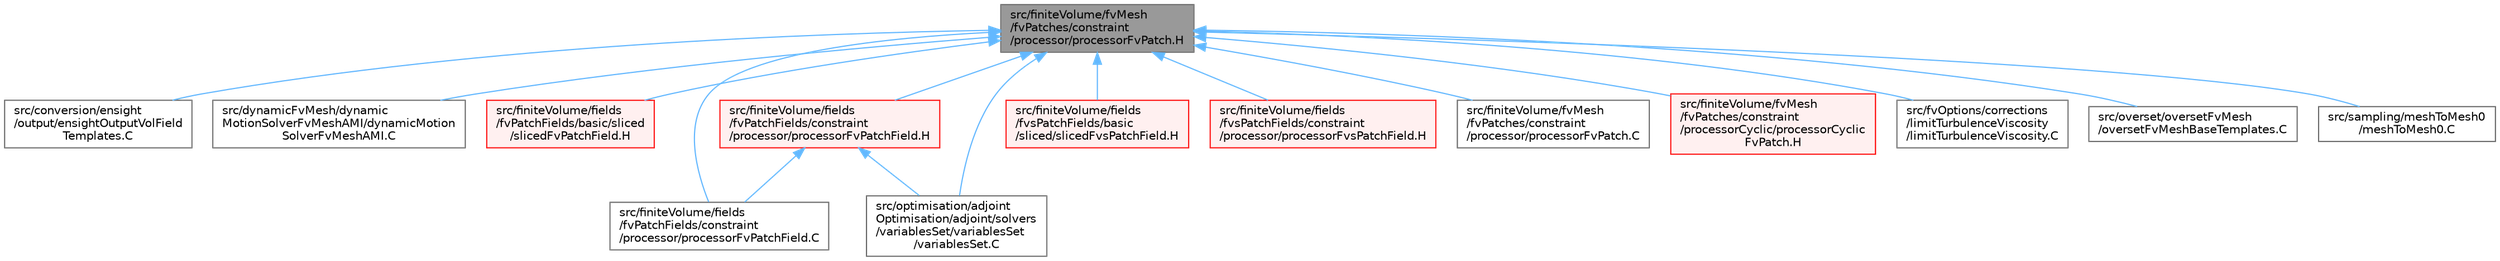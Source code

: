 digraph "src/finiteVolume/fvMesh/fvPatches/constraint/processor/processorFvPatch.H"
{
 // LATEX_PDF_SIZE
  bgcolor="transparent";
  edge [fontname=Helvetica,fontsize=10,labelfontname=Helvetica,labelfontsize=10];
  node [fontname=Helvetica,fontsize=10,shape=box,height=0.2,width=0.4];
  Node1 [id="Node000001",label="src/finiteVolume/fvMesh\l/fvPatches/constraint\l/processor/processorFvPatch.H",height=0.2,width=0.4,color="gray40", fillcolor="grey60", style="filled", fontcolor="black",tooltip=" "];
  Node1 -> Node2 [id="edge1_Node000001_Node000002",dir="back",color="steelblue1",style="solid",tooltip=" "];
  Node2 [id="Node000002",label="src/conversion/ensight\l/output/ensightOutputVolField\lTemplates.C",height=0.2,width=0.4,color="grey40", fillcolor="white", style="filled",URL="$ensightOutputVolFieldTemplates_8C.html",tooltip=" "];
  Node1 -> Node3 [id="edge2_Node000001_Node000003",dir="back",color="steelblue1",style="solid",tooltip=" "];
  Node3 [id="Node000003",label="src/dynamicFvMesh/dynamic\lMotionSolverFvMeshAMI/dynamicMotion\lSolverFvMeshAMI.C",height=0.2,width=0.4,color="grey40", fillcolor="white", style="filled",URL="$dynamicMotionSolverFvMeshAMI_8C.html",tooltip=" "];
  Node1 -> Node4 [id="edge3_Node000001_Node000004",dir="back",color="steelblue1",style="solid",tooltip=" "];
  Node4 [id="Node000004",label="src/finiteVolume/fields\l/fvPatchFields/basic/sliced\l/slicedFvPatchField.H",height=0.2,width=0.4,color="red", fillcolor="#FFF0F0", style="filled",URL="$slicedFvPatchField_8H.html",tooltip=" "];
  Node1 -> Node17 [id="edge4_Node000001_Node000017",dir="back",color="steelblue1",style="solid",tooltip=" "];
  Node17 [id="Node000017",label="src/finiteVolume/fields\l/fvPatchFields/constraint\l/processor/processorFvPatchField.C",height=0.2,width=0.4,color="grey40", fillcolor="white", style="filled",URL="$processorFvPatchField_8C.html",tooltip=" "];
  Node1 -> Node18 [id="edge5_Node000001_Node000018",dir="back",color="steelblue1",style="solid",tooltip=" "];
  Node18 [id="Node000018",label="src/finiteVolume/fields\l/fvPatchFields/constraint\l/processor/processorFvPatchField.H",height=0.2,width=0.4,color="red", fillcolor="#FFF0F0", style="filled",URL="$processorFvPatchField_8H.html",tooltip=" "];
  Node18 -> Node17 [id="edge6_Node000018_Node000017",dir="back",color="steelblue1",style="solid",tooltip=" "];
  Node18 -> Node28 [id="edge7_Node000018_Node000028",dir="back",color="steelblue1",style="solid",tooltip=" "];
  Node28 [id="Node000028",label="src/optimisation/adjoint\lOptimisation/adjoint/solvers\l/variablesSet/variablesSet\l/variablesSet.C",height=0.2,width=0.4,color="grey40", fillcolor="white", style="filled",URL="$variablesSet_8C.html",tooltip=" "];
  Node1 -> Node29 [id="edge8_Node000001_Node000029",dir="back",color="steelblue1",style="solid",tooltip=" "];
  Node29 [id="Node000029",label="src/finiteVolume/fields\l/fvsPatchFields/basic\l/sliced/slicedFvsPatchField.H",height=0.2,width=0.4,color="red", fillcolor="#FFF0F0", style="filled",URL="$slicedFvsPatchField_8H.html",tooltip=" "];
  Node1 -> Node36 [id="edge9_Node000001_Node000036",dir="back",color="steelblue1",style="solid",tooltip=" "];
  Node36 [id="Node000036",label="src/finiteVolume/fields\l/fvsPatchFields/constraint\l/processor/processorFvsPatchField.H",height=0.2,width=0.4,color="red", fillcolor="#FFF0F0", style="filled",URL="$processorFvsPatchField_8H.html",tooltip=" "];
  Node1 -> Node40 [id="edge10_Node000001_Node000040",dir="back",color="steelblue1",style="solid",tooltip=" "];
  Node40 [id="Node000040",label="src/finiteVolume/fvMesh\l/fvPatches/constraint\l/processor/processorFvPatch.C",height=0.2,width=0.4,color="grey40", fillcolor="white", style="filled",URL="$processorFvPatch_8C.html",tooltip=" "];
  Node1 -> Node41 [id="edge11_Node000001_Node000041",dir="back",color="steelblue1",style="solid",tooltip=" "];
  Node41 [id="Node000041",label="src/finiteVolume/fvMesh\l/fvPatches/constraint\l/processorCyclic/processorCyclic\lFvPatch.H",height=0.2,width=0.4,color="red", fillcolor="#FFF0F0", style="filled",URL="$processorCyclicFvPatch_8H.html",tooltip=" "];
  Node1 -> Node47 [id="edge12_Node000001_Node000047",dir="back",color="steelblue1",style="solid",tooltip=" "];
  Node47 [id="Node000047",label="src/fvOptions/corrections\l/limitTurbulenceViscosity\l/limitTurbulenceViscosity.C",height=0.2,width=0.4,color="grey40", fillcolor="white", style="filled",URL="$limitTurbulenceViscosity_8C.html",tooltip=" "];
  Node1 -> Node28 [id="edge13_Node000001_Node000028",dir="back",color="steelblue1",style="solid",tooltip=" "];
  Node1 -> Node48 [id="edge14_Node000001_Node000048",dir="back",color="steelblue1",style="solid",tooltip=" "];
  Node48 [id="Node000048",label="src/overset/oversetFvMesh\l/oversetFvMeshBaseTemplates.C",height=0.2,width=0.4,color="grey40", fillcolor="white", style="filled",URL="$oversetFvMeshBaseTemplates_8C.html",tooltip=" "];
  Node1 -> Node49 [id="edge15_Node000001_Node000049",dir="back",color="steelblue1",style="solid",tooltip=" "];
  Node49 [id="Node000049",label="src/sampling/meshToMesh0\l/meshToMesh0.C",height=0.2,width=0.4,color="grey40", fillcolor="white", style="filled",URL="$meshToMesh0_8C.html",tooltip=" "];
}
